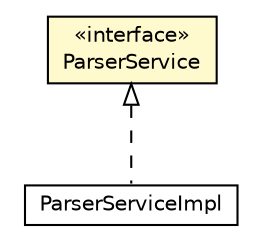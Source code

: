 #!/usr/local/bin/dot
#
# Class diagram 
# Generated by UMLGraph version R5_6-24-gf6e263 (http://www.umlgraph.org/)
#

digraph G {
	edge [fontname="Helvetica",fontsize=10,labelfontname="Helvetica",labelfontsize=10];
	node [fontname="Helvetica",fontsize=10,shape=plaintext];
	nodesep=0.25;
	ranksep=0.5;
	// org.universAAL.tools.ucc.database.parser.ParserService
	c82181 [label=<<table title="org.universAAL.tools.ucc.database.parser.ParserService" border="0" cellborder="1" cellspacing="0" cellpadding="2" port="p" bgcolor="lemonChiffon" href="./ParserService.html">
		<tr><td><table border="0" cellspacing="0" cellpadding="1">
<tr><td align="center" balign="center"> &#171;interface&#187; </td></tr>
<tr><td align="center" balign="center"> ParserService </td></tr>
		</table></td></tr>
		</table>>, URL="./ParserService.html", fontname="Helvetica", fontcolor="black", fontsize=10.0];
	// org.universAAL.tools.ucc.database.parser.ParserServiceImpl
	c82182 [label=<<table title="org.universAAL.tools.ucc.database.parser.ParserServiceImpl" border="0" cellborder="1" cellspacing="0" cellpadding="2" port="p" href="./ParserServiceImpl.html">
		<tr><td><table border="0" cellspacing="0" cellpadding="1">
<tr><td align="center" balign="center"> ParserServiceImpl </td></tr>
		</table></td></tr>
		</table>>, URL="./ParserServiceImpl.html", fontname="Helvetica", fontcolor="black", fontsize=10.0];
	//org.universAAL.tools.ucc.database.parser.ParserServiceImpl implements org.universAAL.tools.ucc.database.parser.ParserService
	c82181:p -> c82182:p [dir=back,arrowtail=empty,style=dashed];
}


